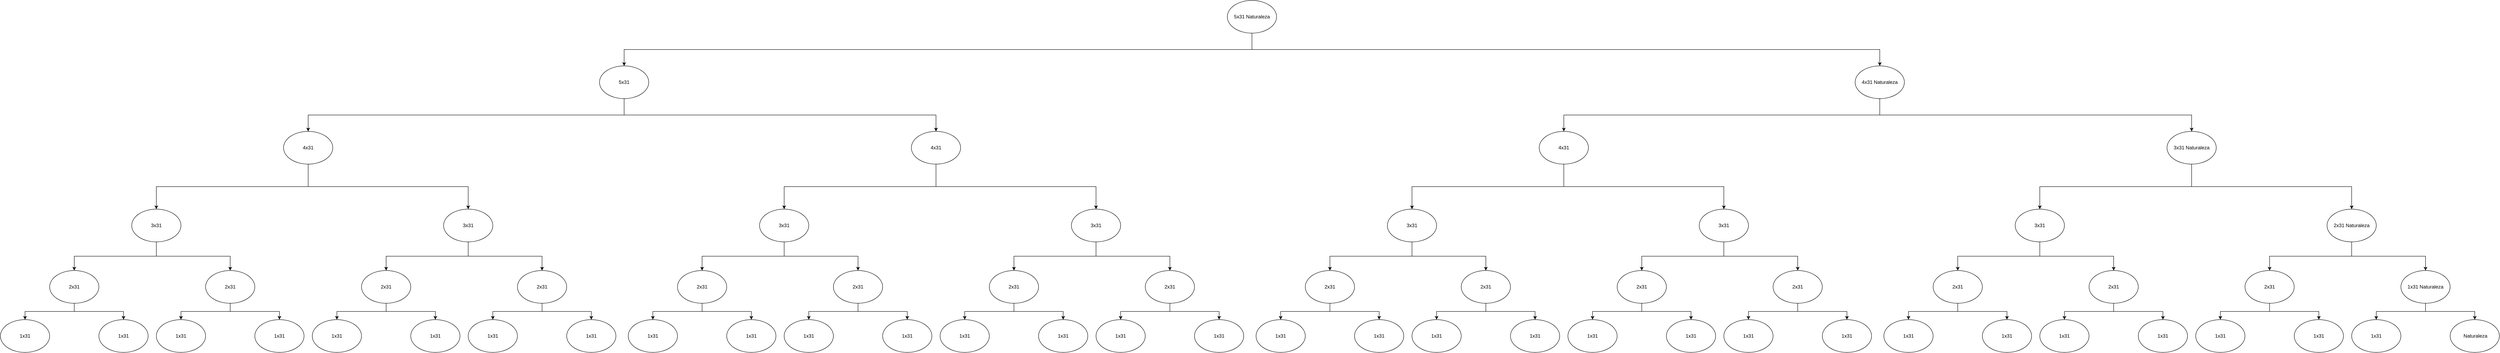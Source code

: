 <mxfile version="21.7.1" type="github">
  <diagram name="Página-1" id="qakzhz1Y-ICmJNEB4eZH">
    <mxGraphModel dx="3520" dy="2244" grid="1" gridSize="10" guides="1" tooltips="1" connect="1" arrows="1" fold="1" page="1" pageScale="1" pageWidth="827" pageHeight="1169" math="0" shadow="0">
      <root>
        <mxCell id="0" />
        <mxCell id="1" parent="0" />
        <mxCell id="S7Mpnng9iP3Us5usMk4h-7" style="edgeStyle=orthogonalEdgeStyle;rounded=0;orthogonalLoop=1;jettySize=auto;html=1;exitX=0.5;exitY=1;exitDx=0;exitDy=0;entryX=0.5;entryY=0;entryDx=0;entryDy=0;" edge="1" parent="1" source="S7Mpnng9iP3Us5usMk4h-1" target="S7Mpnng9iP3Us5usMk4h-2">
          <mxGeometry relative="1" as="geometry" />
        </mxCell>
        <mxCell id="S7Mpnng9iP3Us5usMk4h-8" style="edgeStyle=orthogonalEdgeStyle;rounded=0;orthogonalLoop=1;jettySize=auto;html=1;exitX=0.5;exitY=1;exitDx=0;exitDy=0;" edge="1" parent="1" source="S7Mpnng9iP3Us5usMk4h-1" target="S7Mpnng9iP3Us5usMk4h-3">
          <mxGeometry relative="1" as="geometry" />
        </mxCell>
        <mxCell id="S7Mpnng9iP3Us5usMk4h-1" value="2x31" style="ellipse;whiteSpace=wrap;html=1;" vertex="1" parent="1">
          <mxGeometry x="120" y="960" width="120" height="80" as="geometry" />
        </mxCell>
        <mxCell id="S7Mpnng9iP3Us5usMk4h-2" value="1x31" style="ellipse;whiteSpace=wrap;html=1;" vertex="1" parent="1">
          <mxGeometry y="1080" width="120" height="80" as="geometry" />
        </mxCell>
        <mxCell id="S7Mpnng9iP3Us5usMk4h-3" value="1x31" style="ellipse;whiteSpace=wrap;html=1;" vertex="1" parent="1">
          <mxGeometry x="240" y="1080" width="120" height="80" as="geometry" />
        </mxCell>
        <mxCell id="S7Mpnng9iP3Us5usMk4h-9" style="edgeStyle=orthogonalEdgeStyle;rounded=0;orthogonalLoop=1;jettySize=auto;html=1;exitX=0.5;exitY=1;exitDx=0;exitDy=0;entryX=0.5;entryY=0;entryDx=0;entryDy=0;" edge="1" parent="1" source="S7Mpnng9iP3Us5usMk4h-4" target="S7Mpnng9iP3Us5usMk4h-5">
          <mxGeometry relative="1" as="geometry" />
        </mxCell>
        <mxCell id="S7Mpnng9iP3Us5usMk4h-10" style="edgeStyle=orthogonalEdgeStyle;rounded=0;orthogonalLoop=1;jettySize=auto;html=1;exitX=0.5;exitY=1;exitDx=0;exitDy=0;" edge="1" parent="1" source="S7Mpnng9iP3Us5usMk4h-4" target="S7Mpnng9iP3Us5usMk4h-6">
          <mxGeometry relative="1" as="geometry" />
        </mxCell>
        <mxCell id="S7Mpnng9iP3Us5usMk4h-4" value="2x31" style="ellipse;whiteSpace=wrap;html=1;" vertex="1" parent="1">
          <mxGeometry x="500" y="960" width="120" height="80" as="geometry" />
        </mxCell>
        <mxCell id="S7Mpnng9iP3Us5usMk4h-5" value="1x31" style="ellipse;whiteSpace=wrap;html=1;" vertex="1" parent="1">
          <mxGeometry x="380" y="1080" width="120" height="80" as="geometry" />
        </mxCell>
        <mxCell id="S7Mpnng9iP3Us5usMk4h-6" value="1x31" style="ellipse;whiteSpace=wrap;html=1;" vertex="1" parent="1">
          <mxGeometry x="620" y="1080" width="120" height="80" as="geometry" />
        </mxCell>
        <mxCell id="S7Mpnng9iP3Us5usMk4h-14" style="edgeStyle=orthogonalEdgeStyle;rounded=0;orthogonalLoop=1;jettySize=auto;html=1;exitX=0.5;exitY=1;exitDx=0;exitDy=0;" edge="1" parent="1" source="S7Mpnng9iP3Us5usMk4h-13" target="S7Mpnng9iP3Us5usMk4h-4">
          <mxGeometry relative="1" as="geometry" />
        </mxCell>
        <mxCell id="S7Mpnng9iP3Us5usMk4h-15" style="edgeStyle=orthogonalEdgeStyle;rounded=0;orthogonalLoop=1;jettySize=auto;html=1;exitX=0.5;exitY=1;exitDx=0;exitDy=0;entryX=0.5;entryY=0;entryDx=0;entryDy=0;" edge="1" parent="1" source="S7Mpnng9iP3Us5usMk4h-13" target="S7Mpnng9iP3Us5usMk4h-1">
          <mxGeometry relative="1" as="geometry" />
        </mxCell>
        <mxCell id="S7Mpnng9iP3Us5usMk4h-13" value="3x31" style="ellipse;whiteSpace=wrap;html=1;" vertex="1" parent="1">
          <mxGeometry x="320" y="810" width="120" height="80" as="geometry" />
        </mxCell>
        <mxCell id="S7Mpnng9iP3Us5usMk4h-40" style="edgeStyle=orthogonalEdgeStyle;rounded=0;orthogonalLoop=1;jettySize=auto;html=1;exitX=0.5;exitY=1;exitDx=0;exitDy=0;entryX=0.5;entryY=0;entryDx=0;entryDy=0;" edge="1" parent="1" source="S7Mpnng9iP3Us5usMk4h-42" target="S7Mpnng9iP3Us5usMk4h-43">
          <mxGeometry relative="1" as="geometry" />
        </mxCell>
        <mxCell id="S7Mpnng9iP3Us5usMk4h-41" style="edgeStyle=orthogonalEdgeStyle;rounded=0;orthogonalLoop=1;jettySize=auto;html=1;exitX=0.5;exitY=1;exitDx=0;exitDy=0;" edge="1" parent="1" source="S7Mpnng9iP3Us5usMk4h-42" target="S7Mpnng9iP3Us5usMk4h-44">
          <mxGeometry relative="1" as="geometry" />
        </mxCell>
        <mxCell id="S7Mpnng9iP3Us5usMk4h-42" value="2x31" style="ellipse;whiteSpace=wrap;html=1;" vertex="1" parent="1">
          <mxGeometry x="880" y="960" width="120" height="80" as="geometry" />
        </mxCell>
        <mxCell id="S7Mpnng9iP3Us5usMk4h-43" value="1x31" style="ellipse;whiteSpace=wrap;html=1;" vertex="1" parent="1">
          <mxGeometry x="760" y="1080" width="120" height="80" as="geometry" />
        </mxCell>
        <mxCell id="S7Mpnng9iP3Us5usMk4h-44" value="1x31" style="ellipse;whiteSpace=wrap;html=1;" vertex="1" parent="1">
          <mxGeometry x="1000" y="1080" width="120" height="80" as="geometry" />
        </mxCell>
        <mxCell id="S7Mpnng9iP3Us5usMk4h-45" style="edgeStyle=orthogonalEdgeStyle;rounded=0;orthogonalLoop=1;jettySize=auto;html=1;exitX=0.5;exitY=1;exitDx=0;exitDy=0;entryX=0.5;entryY=0;entryDx=0;entryDy=0;" edge="1" parent="1" source="S7Mpnng9iP3Us5usMk4h-47" target="S7Mpnng9iP3Us5usMk4h-48">
          <mxGeometry relative="1" as="geometry" />
        </mxCell>
        <mxCell id="S7Mpnng9iP3Us5usMk4h-46" style="edgeStyle=orthogonalEdgeStyle;rounded=0;orthogonalLoop=1;jettySize=auto;html=1;exitX=0.5;exitY=1;exitDx=0;exitDy=0;" edge="1" parent="1" source="S7Mpnng9iP3Us5usMk4h-47" target="S7Mpnng9iP3Us5usMk4h-49">
          <mxGeometry relative="1" as="geometry" />
        </mxCell>
        <mxCell id="S7Mpnng9iP3Us5usMk4h-47" value="2x31" style="ellipse;whiteSpace=wrap;html=1;" vertex="1" parent="1">
          <mxGeometry x="1260" y="960" width="120" height="80" as="geometry" />
        </mxCell>
        <mxCell id="S7Mpnng9iP3Us5usMk4h-48" value="1x31" style="ellipse;whiteSpace=wrap;html=1;" vertex="1" parent="1">
          <mxGeometry x="1140" y="1080" width="120" height="80" as="geometry" />
        </mxCell>
        <mxCell id="S7Mpnng9iP3Us5usMk4h-49" value="1x31" style="ellipse;whiteSpace=wrap;html=1;" vertex="1" parent="1">
          <mxGeometry x="1380" y="1080" width="120" height="80" as="geometry" />
        </mxCell>
        <mxCell id="S7Mpnng9iP3Us5usMk4h-50" style="edgeStyle=orthogonalEdgeStyle;rounded=0;orthogonalLoop=1;jettySize=auto;html=1;exitX=0.5;exitY=1;exitDx=0;exitDy=0;" edge="1" parent="1" source="S7Mpnng9iP3Us5usMk4h-52" target="S7Mpnng9iP3Us5usMk4h-47">
          <mxGeometry relative="1" as="geometry" />
        </mxCell>
        <mxCell id="S7Mpnng9iP3Us5usMk4h-51" style="edgeStyle=orthogonalEdgeStyle;rounded=0;orthogonalLoop=1;jettySize=auto;html=1;exitX=0.5;exitY=1;exitDx=0;exitDy=0;entryX=0.5;entryY=0;entryDx=0;entryDy=0;" edge="1" parent="1" source="S7Mpnng9iP3Us5usMk4h-52" target="S7Mpnng9iP3Us5usMk4h-42">
          <mxGeometry relative="1" as="geometry" />
        </mxCell>
        <mxCell id="S7Mpnng9iP3Us5usMk4h-52" value="3x31" style="ellipse;whiteSpace=wrap;html=1;" vertex="1" parent="1">
          <mxGeometry x="1080" y="810" width="120" height="80" as="geometry" />
        </mxCell>
        <mxCell id="S7Mpnng9iP3Us5usMk4h-54" style="edgeStyle=orthogonalEdgeStyle;rounded=0;orthogonalLoop=1;jettySize=auto;html=1;exitX=0.5;exitY=1;exitDx=0;exitDy=0;" edge="1" parent="1" source="S7Mpnng9iP3Us5usMk4h-53" target="S7Mpnng9iP3Us5usMk4h-52">
          <mxGeometry relative="1" as="geometry" />
        </mxCell>
        <mxCell id="S7Mpnng9iP3Us5usMk4h-55" style="edgeStyle=orthogonalEdgeStyle;rounded=0;orthogonalLoop=1;jettySize=auto;html=1;exitX=0.5;exitY=1;exitDx=0;exitDy=0;" edge="1" parent="1" source="S7Mpnng9iP3Us5usMk4h-53" target="S7Mpnng9iP3Us5usMk4h-13">
          <mxGeometry relative="1" as="geometry" />
        </mxCell>
        <mxCell id="S7Mpnng9iP3Us5usMk4h-53" value="4x31" style="ellipse;whiteSpace=wrap;html=1;" vertex="1" parent="1">
          <mxGeometry x="690" y="620" width="120" height="80" as="geometry" />
        </mxCell>
        <mxCell id="S7Mpnng9iP3Us5usMk4h-56" style="edgeStyle=orthogonalEdgeStyle;rounded=0;orthogonalLoop=1;jettySize=auto;html=1;exitX=0.5;exitY=1;exitDx=0;exitDy=0;entryX=0.5;entryY=0;entryDx=0;entryDy=0;" edge="1" parent="1" source="S7Mpnng9iP3Us5usMk4h-58" target="S7Mpnng9iP3Us5usMk4h-59">
          <mxGeometry relative="1" as="geometry" />
        </mxCell>
        <mxCell id="S7Mpnng9iP3Us5usMk4h-57" style="edgeStyle=orthogonalEdgeStyle;rounded=0;orthogonalLoop=1;jettySize=auto;html=1;exitX=0.5;exitY=1;exitDx=0;exitDy=0;" edge="1" parent="1" source="S7Mpnng9iP3Us5usMk4h-58" target="S7Mpnng9iP3Us5usMk4h-60">
          <mxGeometry relative="1" as="geometry" />
        </mxCell>
        <mxCell id="S7Mpnng9iP3Us5usMk4h-58" value="2x31" style="ellipse;whiteSpace=wrap;html=1;" vertex="1" parent="1">
          <mxGeometry x="1650" y="960" width="120" height="80" as="geometry" />
        </mxCell>
        <mxCell id="S7Mpnng9iP3Us5usMk4h-59" value="1x31" style="ellipse;whiteSpace=wrap;html=1;" vertex="1" parent="1">
          <mxGeometry x="1530" y="1080" width="120" height="80" as="geometry" />
        </mxCell>
        <mxCell id="S7Mpnng9iP3Us5usMk4h-60" value="1x31" style="ellipse;whiteSpace=wrap;html=1;" vertex="1" parent="1">
          <mxGeometry x="1770" y="1080" width="120" height="80" as="geometry" />
        </mxCell>
        <mxCell id="S7Mpnng9iP3Us5usMk4h-61" style="edgeStyle=orthogonalEdgeStyle;rounded=0;orthogonalLoop=1;jettySize=auto;html=1;exitX=0.5;exitY=1;exitDx=0;exitDy=0;entryX=0.5;entryY=0;entryDx=0;entryDy=0;" edge="1" parent="1" source="S7Mpnng9iP3Us5usMk4h-63" target="S7Mpnng9iP3Us5usMk4h-64">
          <mxGeometry relative="1" as="geometry" />
        </mxCell>
        <mxCell id="S7Mpnng9iP3Us5usMk4h-62" style="edgeStyle=orthogonalEdgeStyle;rounded=0;orthogonalLoop=1;jettySize=auto;html=1;exitX=0.5;exitY=1;exitDx=0;exitDy=0;" edge="1" parent="1" source="S7Mpnng9iP3Us5usMk4h-63" target="S7Mpnng9iP3Us5usMk4h-65">
          <mxGeometry relative="1" as="geometry" />
        </mxCell>
        <mxCell id="S7Mpnng9iP3Us5usMk4h-63" value="2x31" style="ellipse;whiteSpace=wrap;html=1;" vertex="1" parent="1">
          <mxGeometry x="2030" y="960" width="120" height="80" as="geometry" />
        </mxCell>
        <mxCell id="S7Mpnng9iP3Us5usMk4h-64" value="1x31" style="ellipse;whiteSpace=wrap;html=1;" vertex="1" parent="1">
          <mxGeometry x="1910" y="1080" width="120" height="80" as="geometry" />
        </mxCell>
        <mxCell id="S7Mpnng9iP3Us5usMk4h-65" value="1x31" style="ellipse;whiteSpace=wrap;html=1;" vertex="1" parent="1">
          <mxGeometry x="2150" y="1080" width="120" height="80" as="geometry" />
        </mxCell>
        <mxCell id="S7Mpnng9iP3Us5usMk4h-66" style="edgeStyle=orthogonalEdgeStyle;rounded=0;orthogonalLoop=1;jettySize=auto;html=1;exitX=0.5;exitY=1;exitDx=0;exitDy=0;" edge="1" parent="1" source="S7Mpnng9iP3Us5usMk4h-68" target="S7Mpnng9iP3Us5usMk4h-63">
          <mxGeometry relative="1" as="geometry" />
        </mxCell>
        <mxCell id="S7Mpnng9iP3Us5usMk4h-67" style="edgeStyle=orthogonalEdgeStyle;rounded=0;orthogonalLoop=1;jettySize=auto;html=1;exitX=0.5;exitY=1;exitDx=0;exitDy=0;entryX=0.5;entryY=0;entryDx=0;entryDy=0;" edge="1" parent="1" source="S7Mpnng9iP3Us5usMk4h-68" target="S7Mpnng9iP3Us5usMk4h-58">
          <mxGeometry relative="1" as="geometry" />
        </mxCell>
        <mxCell id="S7Mpnng9iP3Us5usMk4h-68" value="3x31" style="ellipse;whiteSpace=wrap;html=1;" vertex="1" parent="1">
          <mxGeometry x="1850" y="810" width="120" height="80" as="geometry" />
        </mxCell>
        <mxCell id="S7Mpnng9iP3Us5usMk4h-69" style="edgeStyle=orthogonalEdgeStyle;rounded=0;orthogonalLoop=1;jettySize=auto;html=1;exitX=0.5;exitY=1;exitDx=0;exitDy=0;entryX=0.5;entryY=0;entryDx=0;entryDy=0;" edge="1" parent="1" source="S7Mpnng9iP3Us5usMk4h-71" target="S7Mpnng9iP3Us5usMk4h-72">
          <mxGeometry relative="1" as="geometry" />
        </mxCell>
        <mxCell id="S7Mpnng9iP3Us5usMk4h-70" style="edgeStyle=orthogonalEdgeStyle;rounded=0;orthogonalLoop=1;jettySize=auto;html=1;exitX=0.5;exitY=1;exitDx=0;exitDy=0;" edge="1" parent="1" source="S7Mpnng9iP3Us5usMk4h-71" target="S7Mpnng9iP3Us5usMk4h-73">
          <mxGeometry relative="1" as="geometry" />
        </mxCell>
        <mxCell id="S7Mpnng9iP3Us5usMk4h-71" value="2x31" style="ellipse;whiteSpace=wrap;html=1;" vertex="1" parent="1">
          <mxGeometry x="2410" y="960" width="120" height="80" as="geometry" />
        </mxCell>
        <mxCell id="S7Mpnng9iP3Us5usMk4h-72" value="1x31" style="ellipse;whiteSpace=wrap;html=1;" vertex="1" parent="1">
          <mxGeometry x="2290" y="1080" width="120" height="80" as="geometry" />
        </mxCell>
        <mxCell id="S7Mpnng9iP3Us5usMk4h-73" value="1x31" style="ellipse;whiteSpace=wrap;html=1;" vertex="1" parent="1">
          <mxGeometry x="2530" y="1080" width="120" height="80" as="geometry" />
        </mxCell>
        <mxCell id="S7Mpnng9iP3Us5usMk4h-74" style="edgeStyle=orthogonalEdgeStyle;rounded=0;orthogonalLoop=1;jettySize=auto;html=1;exitX=0.5;exitY=1;exitDx=0;exitDy=0;entryX=0.5;entryY=0;entryDx=0;entryDy=0;" edge="1" parent="1" source="S7Mpnng9iP3Us5usMk4h-76" target="S7Mpnng9iP3Us5usMk4h-77">
          <mxGeometry relative="1" as="geometry" />
        </mxCell>
        <mxCell id="S7Mpnng9iP3Us5usMk4h-75" style="edgeStyle=orthogonalEdgeStyle;rounded=0;orthogonalLoop=1;jettySize=auto;html=1;exitX=0.5;exitY=1;exitDx=0;exitDy=0;" edge="1" parent="1" source="S7Mpnng9iP3Us5usMk4h-76" target="S7Mpnng9iP3Us5usMk4h-78">
          <mxGeometry relative="1" as="geometry" />
        </mxCell>
        <mxCell id="S7Mpnng9iP3Us5usMk4h-76" value="2x31" style="ellipse;whiteSpace=wrap;html=1;" vertex="1" parent="1">
          <mxGeometry x="2790" y="960" width="120" height="80" as="geometry" />
        </mxCell>
        <mxCell id="S7Mpnng9iP3Us5usMk4h-77" value="1x31" style="ellipse;whiteSpace=wrap;html=1;" vertex="1" parent="1">
          <mxGeometry x="2670" y="1080" width="120" height="80" as="geometry" />
        </mxCell>
        <mxCell id="S7Mpnng9iP3Us5usMk4h-78" value="1x31" style="ellipse;whiteSpace=wrap;html=1;" vertex="1" parent="1">
          <mxGeometry x="2910" y="1080" width="120" height="80" as="geometry" />
        </mxCell>
        <mxCell id="S7Mpnng9iP3Us5usMk4h-79" style="edgeStyle=orthogonalEdgeStyle;rounded=0;orthogonalLoop=1;jettySize=auto;html=1;exitX=0.5;exitY=1;exitDx=0;exitDy=0;" edge="1" parent="1" source="S7Mpnng9iP3Us5usMk4h-81" target="S7Mpnng9iP3Us5usMk4h-76">
          <mxGeometry relative="1" as="geometry" />
        </mxCell>
        <mxCell id="S7Mpnng9iP3Us5usMk4h-80" style="edgeStyle=orthogonalEdgeStyle;rounded=0;orthogonalLoop=1;jettySize=auto;html=1;exitX=0.5;exitY=1;exitDx=0;exitDy=0;entryX=0.5;entryY=0;entryDx=0;entryDy=0;" edge="1" parent="1" source="S7Mpnng9iP3Us5usMk4h-81" target="S7Mpnng9iP3Us5usMk4h-71">
          <mxGeometry relative="1" as="geometry" />
        </mxCell>
        <mxCell id="S7Mpnng9iP3Us5usMk4h-81" value="3x31" style="ellipse;whiteSpace=wrap;html=1;" vertex="1" parent="1">
          <mxGeometry x="2610" y="810" width="120" height="80" as="geometry" />
        </mxCell>
        <mxCell id="S7Mpnng9iP3Us5usMk4h-82" style="edgeStyle=orthogonalEdgeStyle;rounded=0;orthogonalLoop=1;jettySize=auto;html=1;exitX=0.5;exitY=1;exitDx=0;exitDy=0;" edge="1" parent="1" source="S7Mpnng9iP3Us5usMk4h-84" target="S7Mpnng9iP3Us5usMk4h-81">
          <mxGeometry relative="1" as="geometry" />
        </mxCell>
        <mxCell id="S7Mpnng9iP3Us5usMk4h-83" style="edgeStyle=orthogonalEdgeStyle;rounded=0;orthogonalLoop=1;jettySize=auto;html=1;exitX=0.5;exitY=1;exitDx=0;exitDy=0;" edge="1" parent="1" source="S7Mpnng9iP3Us5usMk4h-84" target="S7Mpnng9iP3Us5usMk4h-68">
          <mxGeometry relative="1" as="geometry" />
        </mxCell>
        <mxCell id="S7Mpnng9iP3Us5usMk4h-84" value="4x31" style="ellipse;whiteSpace=wrap;html=1;" vertex="1" parent="1">
          <mxGeometry x="2220" y="620" width="120" height="80" as="geometry" />
        </mxCell>
        <mxCell id="S7Mpnng9iP3Us5usMk4h-86" style="edgeStyle=orthogonalEdgeStyle;rounded=0;orthogonalLoop=1;jettySize=auto;html=1;exitX=0.5;exitY=1;exitDx=0;exitDy=0;" edge="1" parent="1" source="S7Mpnng9iP3Us5usMk4h-85" target="S7Mpnng9iP3Us5usMk4h-84">
          <mxGeometry relative="1" as="geometry" />
        </mxCell>
        <mxCell id="S7Mpnng9iP3Us5usMk4h-87" style="edgeStyle=orthogonalEdgeStyle;rounded=0;orthogonalLoop=1;jettySize=auto;html=1;exitX=0.5;exitY=1;exitDx=0;exitDy=0;" edge="1" parent="1" source="S7Mpnng9iP3Us5usMk4h-85" target="S7Mpnng9iP3Us5usMk4h-53">
          <mxGeometry relative="1" as="geometry" />
        </mxCell>
        <mxCell id="S7Mpnng9iP3Us5usMk4h-85" value="5x31" style="ellipse;whiteSpace=wrap;html=1;" vertex="1" parent="1">
          <mxGeometry x="1460" y="460" width="120" height="80" as="geometry" />
        </mxCell>
        <mxCell id="S7Mpnng9iP3Us5usMk4h-88" style="edgeStyle=orthogonalEdgeStyle;rounded=0;orthogonalLoop=1;jettySize=auto;html=1;exitX=0.5;exitY=1;exitDx=0;exitDy=0;entryX=0.5;entryY=0;entryDx=0;entryDy=0;" edge="1" parent="1" source="S7Mpnng9iP3Us5usMk4h-90" target="S7Mpnng9iP3Us5usMk4h-91">
          <mxGeometry relative="1" as="geometry" />
        </mxCell>
        <mxCell id="S7Mpnng9iP3Us5usMk4h-89" style="edgeStyle=orthogonalEdgeStyle;rounded=0;orthogonalLoop=1;jettySize=auto;html=1;exitX=0.5;exitY=1;exitDx=0;exitDy=0;" edge="1" parent="1" source="S7Mpnng9iP3Us5usMk4h-90" target="S7Mpnng9iP3Us5usMk4h-92">
          <mxGeometry relative="1" as="geometry" />
        </mxCell>
        <mxCell id="S7Mpnng9iP3Us5usMk4h-90" value="2x31" style="ellipse;whiteSpace=wrap;html=1;" vertex="1" parent="1">
          <mxGeometry x="3180" y="960" width="120" height="80" as="geometry" />
        </mxCell>
        <mxCell id="S7Mpnng9iP3Us5usMk4h-91" value="1x31" style="ellipse;whiteSpace=wrap;html=1;" vertex="1" parent="1">
          <mxGeometry x="3060" y="1080" width="120" height="80" as="geometry" />
        </mxCell>
        <mxCell id="S7Mpnng9iP3Us5usMk4h-92" value="1x31" style="ellipse;whiteSpace=wrap;html=1;" vertex="1" parent="1">
          <mxGeometry x="3300" y="1080" width="120" height="80" as="geometry" />
        </mxCell>
        <mxCell id="S7Mpnng9iP3Us5usMk4h-93" style="edgeStyle=orthogonalEdgeStyle;rounded=0;orthogonalLoop=1;jettySize=auto;html=1;exitX=0.5;exitY=1;exitDx=0;exitDy=0;entryX=0.5;entryY=0;entryDx=0;entryDy=0;" edge="1" parent="1" source="S7Mpnng9iP3Us5usMk4h-95" target="S7Mpnng9iP3Us5usMk4h-96">
          <mxGeometry relative="1" as="geometry" />
        </mxCell>
        <mxCell id="S7Mpnng9iP3Us5usMk4h-94" style="edgeStyle=orthogonalEdgeStyle;rounded=0;orthogonalLoop=1;jettySize=auto;html=1;exitX=0.5;exitY=1;exitDx=0;exitDy=0;" edge="1" parent="1" source="S7Mpnng9iP3Us5usMk4h-95" target="S7Mpnng9iP3Us5usMk4h-97">
          <mxGeometry relative="1" as="geometry" />
        </mxCell>
        <mxCell id="S7Mpnng9iP3Us5usMk4h-95" value="2x31" style="ellipse;whiteSpace=wrap;html=1;" vertex="1" parent="1">
          <mxGeometry x="3560" y="960" width="120" height="80" as="geometry" />
        </mxCell>
        <mxCell id="S7Mpnng9iP3Us5usMk4h-96" value="1x31" style="ellipse;whiteSpace=wrap;html=1;" vertex="1" parent="1">
          <mxGeometry x="3440" y="1080" width="120" height="80" as="geometry" />
        </mxCell>
        <mxCell id="S7Mpnng9iP3Us5usMk4h-97" value="1x31" style="ellipse;whiteSpace=wrap;html=1;" vertex="1" parent="1">
          <mxGeometry x="3680" y="1080" width="120" height="80" as="geometry" />
        </mxCell>
        <mxCell id="S7Mpnng9iP3Us5usMk4h-98" style="edgeStyle=orthogonalEdgeStyle;rounded=0;orthogonalLoop=1;jettySize=auto;html=1;exitX=0.5;exitY=1;exitDx=0;exitDy=0;" edge="1" parent="1" source="S7Mpnng9iP3Us5usMk4h-100" target="S7Mpnng9iP3Us5usMk4h-95">
          <mxGeometry relative="1" as="geometry" />
        </mxCell>
        <mxCell id="S7Mpnng9iP3Us5usMk4h-99" style="edgeStyle=orthogonalEdgeStyle;rounded=0;orthogonalLoop=1;jettySize=auto;html=1;exitX=0.5;exitY=1;exitDx=0;exitDy=0;entryX=0.5;entryY=0;entryDx=0;entryDy=0;" edge="1" parent="1" source="S7Mpnng9iP3Us5usMk4h-100" target="S7Mpnng9iP3Us5usMk4h-90">
          <mxGeometry relative="1" as="geometry" />
        </mxCell>
        <mxCell id="S7Mpnng9iP3Us5usMk4h-100" value="3x31" style="ellipse;whiteSpace=wrap;html=1;" vertex="1" parent="1">
          <mxGeometry x="3380" y="810" width="120" height="80" as="geometry" />
        </mxCell>
        <mxCell id="S7Mpnng9iP3Us5usMk4h-101" style="edgeStyle=orthogonalEdgeStyle;rounded=0;orthogonalLoop=1;jettySize=auto;html=1;exitX=0.5;exitY=1;exitDx=0;exitDy=0;entryX=0.5;entryY=0;entryDx=0;entryDy=0;" edge="1" parent="1" source="S7Mpnng9iP3Us5usMk4h-103" target="S7Mpnng9iP3Us5usMk4h-104">
          <mxGeometry relative="1" as="geometry" />
        </mxCell>
        <mxCell id="S7Mpnng9iP3Us5usMk4h-102" style="edgeStyle=orthogonalEdgeStyle;rounded=0;orthogonalLoop=1;jettySize=auto;html=1;exitX=0.5;exitY=1;exitDx=0;exitDy=0;" edge="1" parent="1" source="S7Mpnng9iP3Us5usMk4h-103" target="S7Mpnng9iP3Us5usMk4h-105">
          <mxGeometry relative="1" as="geometry" />
        </mxCell>
        <mxCell id="S7Mpnng9iP3Us5usMk4h-103" value="2x31" style="ellipse;whiteSpace=wrap;html=1;" vertex="1" parent="1">
          <mxGeometry x="3940" y="960" width="120" height="80" as="geometry" />
        </mxCell>
        <mxCell id="S7Mpnng9iP3Us5usMk4h-104" value="1x31" style="ellipse;whiteSpace=wrap;html=1;" vertex="1" parent="1">
          <mxGeometry x="3820" y="1080" width="120" height="80" as="geometry" />
        </mxCell>
        <mxCell id="S7Mpnng9iP3Us5usMk4h-105" value="1x31" style="ellipse;whiteSpace=wrap;html=1;" vertex="1" parent="1">
          <mxGeometry x="4060" y="1080" width="120" height="80" as="geometry" />
        </mxCell>
        <mxCell id="S7Mpnng9iP3Us5usMk4h-106" style="edgeStyle=orthogonalEdgeStyle;rounded=0;orthogonalLoop=1;jettySize=auto;html=1;exitX=0.5;exitY=1;exitDx=0;exitDy=0;entryX=0.5;entryY=0;entryDx=0;entryDy=0;" edge="1" parent="1" source="S7Mpnng9iP3Us5usMk4h-108" target="S7Mpnng9iP3Us5usMk4h-109">
          <mxGeometry relative="1" as="geometry" />
        </mxCell>
        <mxCell id="S7Mpnng9iP3Us5usMk4h-107" style="edgeStyle=orthogonalEdgeStyle;rounded=0;orthogonalLoop=1;jettySize=auto;html=1;exitX=0.5;exitY=1;exitDx=0;exitDy=0;" edge="1" parent="1" source="S7Mpnng9iP3Us5usMk4h-108" target="S7Mpnng9iP3Us5usMk4h-110">
          <mxGeometry relative="1" as="geometry" />
        </mxCell>
        <mxCell id="S7Mpnng9iP3Us5usMk4h-108" value="2x31" style="ellipse;whiteSpace=wrap;html=1;" vertex="1" parent="1">
          <mxGeometry x="4320" y="960" width="120" height="80" as="geometry" />
        </mxCell>
        <mxCell id="S7Mpnng9iP3Us5usMk4h-109" value="1x31" style="ellipse;whiteSpace=wrap;html=1;" vertex="1" parent="1">
          <mxGeometry x="4200" y="1080" width="120" height="80" as="geometry" />
        </mxCell>
        <mxCell id="S7Mpnng9iP3Us5usMk4h-110" value="1x31" style="ellipse;whiteSpace=wrap;html=1;" vertex="1" parent="1">
          <mxGeometry x="4440" y="1080" width="120" height="80" as="geometry" />
        </mxCell>
        <mxCell id="S7Mpnng9iP3Us5usMk4h-111" style="edgeStyle=orthogonalEdgeStyle;rounded=0;orthogonalLoop=1;jettySize=auto;html=1;exitX=0.5;exitY=1;exitDx=0;exitDy=0;" edge="1" parent="1" source="S7Mpnng9iP3Us5usMk4h-113" target="S7Mpnng9iP3Us5usMk4h-108">
          <mxGeometry relative="1" as="geometry" />
        </mxCell>
        <mxCell id="S7Mpnng9iP3Us5usMk4h-112" style="edgeStyle=orthogonalEdgeStyle;rounded=0;orthogonalLoop=1;jettySize=auto;html=1;exitX=0.5;exitY=1;exitDx=0;exitDy=0;entryX=0.5;entryY=0;entryDx=0;entryDy=0;" edge="1" parent="1" source="S7Mpnng9iP3Us5usMk4h-113" target="S7Mpnng9iP3Us5usMk4h-103">
          <mxGeometry relative="1" as="geometry" />
        </mxCell>
        <mxCell id="S7Mpnng9iP3Us5usMk4h-113" value="3x31" style="ellipse;whiteSpace=wrap;html=1;" vertex="1" parent="1">
          <mxGeometry x="4140" y="810" width="120" height="80" as="geometry" />
        </mxCell>
        <mxCell id="S7Mpnng9iP3Us5usMk4h-114" style="edgeStyle=orthogonalEdgeStyle;rounded=0;orthogonalLoop=1;jettySize=auto;html=1;exitX=0.5;exitY=1;exitDx=0;exitDy=0;" edge="1" parent="1" source="S7Mpnng9iP3Us5usMk4h-116" target="S7Mpnng9iP3Us5usMk4h-113">
          <mxGeometry relative="1" as="geometry" />
        </mxCell>
        <mxCell id="S7Mpnng9iP3Us5usMk4h-115" style="edgeStyle=orthogonalEdgeStyle;rounded=0;orthogonalLoop=1;jettySize=auto;html=1;exitX=0.5;exitY=1;exitDx=0;exitDy=0;" edge="1" parent="1" source="S7Mpnng9iP3Us5usMk4h-116" target="S7Mpnng9iP3Us5usMk4h-100">
          <mxGeometry relative="1" as="geometry" />
        </mxCell>
        <mxCell id="S7Mpnng9iP3Us5usMk4h-116" value="4x31" style="ellipse;whiteSpace=wrap;html=1;" vertex="1" parent="1">
          <mxGeometry x="3750" y="620" width="120" height="80" as="geometry" />
        </mxCell>
        <mxCell id="S7Mpnng9iP3Us5usMk4h-117" style="edgeStyle=orthogonalEdgeStyle;rounded=0;orthogonalLoop=1;jettySize=auto;html=1;exitX=0.5;exitY=1;exitDx=0;exitDy=0;entryX=0.5;entryY=0;entryDx=0;entryDy=0;" edge="1" parent="1" source="S7Mpnng9iP3Us5usMk4h-119" target="S7Mpnng9iP3Us5usMk4h-120">
          <mxGeometry relative="1" as="geometry" />
        </mxCell>
        <mxCell id="S7Mpnng9iP3Us5usMk4h-118" style="edgeStyle=orthogonalEdgeStyle;rounded=0;orthogonalLoop=1;jettySize=auto;html=1;exitX=0.5;exitY=1;exitDx=0;exitDy=0;" edge="1" parent="1" source="S7Mpnng9iP3Us5usMk4h-119" target="S7Mpnng9iP3Us5usMk4h-121">
          <mxGeometry relative="1" as="geometry" />
        </mxCell>
        <mxCell id="S7Mpnng9iP3Us5usMk4h-119" value="2x31" style="ellipse;whiteSpace=wrap;html=1;" vertex="1" parent="1">
          <mxGeometry x="4710" y="960" width="120" height="80" as="geometry" />
        </mxCell>
        <mxCell id="S7Mpnng9iP3Us5usMk4h-120" value="1x31" style="ellipse;whiteSpace=wrap;html=1;" vertex="1" parent="1">
          <mxGeometry x="4590" y="1080" width="120" height="80" as="geometry" />
        </mxCell>
        <mxCell id="S7Mpnng9iP3Us5usMk4h-121" value="1x31" style="ellipse;whiteSpace=wrap;html=1;" vertex="1" parent="1">
          <mxGeometry x="4830" y="1080" width="120" height="80" as="geometry" />
        </mxCell>
        <mxCell id="S7Mpnng9iP3Us5usMk4h-122" style="edgeStyle=orthogonalEdgeStyle;rounded=0;orthogonalLoop=1;jettySize=auto;html=1;exitX=0.5;exitY=1;exitDx=0;exitDy=0;entryX=0.5;entryY=0;entryDx=0;entryDy=0;" edge="1" parent="1" source="S7Mpnng9iP3Us5usMk4h-124" target="S7Mpnng9iP3Us5usMk4h-125">
          <mxGeometry relative="1" as="geometry" />
        </mxCell>
        <mxCell id="S7Mpnng9iP3Us5usMk4h-123" style="edgeStyle=orthogonalEdgeStyle;rounded=0;orthogonalLoop=1;jettySize=auto;html=1;exitX=0.5;exitY=1;exitDx=0;exitDy=0;" edge="1" parent="1" source="S7Mpnng9iP3Us5usMk4h-124" target="S7Mpnng9iP3Us5usMk4h-126">
          <mxGeometry relative="1" as="geometry" />
        </mxCell>
        <mxCell id="S7Mpnng9iP3Us5usMk4h-124" value="2x31" style="ellipse;whiteSpace=wrap;html=1;" vertex="1" parent="1">
          <mxGeometry x="5090" y="960" width="120" height="80" as="geometry" />
        </mxCell>
        <mxCell id="S7Mpnng9iP3Us5usMk4h-125" value="1x31" style="ellipse;whiteSpace=wrap;html=1;" vertex="1" parent="1">
          <mxGeometry x="4970" y="1080" width="120" height="80" as="geometry" />
        </mxCell>
        <mxCell id="S7Mpnng9iP3Us5usMk4h-126" value="1x31" style="ellipse;whiteSpace=wrap;html=1;" vertex="1" parent="1">
          <mxGeometry x="5210" y="1080" width="120" height="80" as="geometry" />
        </mxCell>
        <mxCell id="S7Mpnng9iP3Us5usMk4h-127" style="edgeStyle=orthogonalEdgeStyle;rounded=0;orthogonalLoop=1;jettySize=auto;html=1;exitX=0.5;exitY=1;exitDx=0;exitDy=0;" edge="1" parent="1" source="S7Mpnng9iP3Us5usMk4h-129" target="S7Mpnng9iP3Us5usMk4h-124">
          <mxGeometry relative="1" as="geometry" />
        </mxCell>
        <mxCell id="S7Mpnng9iP3Us5usMk4h-128" style="edgeStyle=orthogonalEdgeStyle;rounded=0;orthogonalLoop=1;jettySize=auto;html=1;exitX=0.5;exitY=1;exitDx=0;exitDy=0;entryX=0.5;entryY=0;entryDx=0;entryDy=0;" edge="1" parent="1" source="S7Mpnng9iP3Us5usMk4h-129" target="S7Mpnng9iP3Us5usMk4h-119">
          <mxGeometry relative="1" as="geometry" />
        </mxCell>
        <mxCell id="S7Mpnng9iP3Us5usMk4h-129" value="3x31" style="ellipse;whiteSpace=wrap;html=1;" vertex="1" parent="1">
          <mxGeometry x="4910" y="810" width="120" height="80" as="geometry" />
        </mxCell>
        <mxCell id="S7Mpnng9iP3Us5usMk4h-130" style="edgeStyle=orthogonalEdgeStyle;rounded=0;orthogonalLoop=1;jettySize=auto;html=1;exitX=0.5;exitY=1;exitDx=0;exitDy=0;entryX=0.5;entryY=0;entryDx=0;entryDy=0;" edge="1" parent="1" source="S7Mpnng9iP3Us5usMk4h-132" target="S7Mpnng9iP3Us5usMk4h-133">
          <mxGeometry relative="1" as="geometry" />
        </mxCell>
        <mxCell id="S7Mpnng9iP3Us5usMk4h-131" style="edgeStyle=orthogonalEdgeStyle;rounded=0;orthogonalLoop=1;jettySize=auto;html=1;exitX=0.5;exitY=1;exitDx=0;exitDy=0;" edge="1" parent="1" source="S7Mpnng9iP3Us5usMk4h-132" target="S7Mpnng9iP3Us5usMk4h-134">
          <mxGeometry relative="1" as="geometry" />
        </mxCell>
        <mxCell id="S7Mpnng9iP3Us5usMk4h-132" value="2x31" style="ellipse;whiteSpace=wrap;html=1;" vertex="1" parent="1">
          <mxGeometry x="5470" y="960" width="120" height="80" as="geometry" />
        </mxCell>
        <mxCell id="S7Mpnng9iP3Us5usMk4h-133" value="1x31" style="ellipse;whiteSpace=wrap;html=1;" vertex="1" parent="1">
          <mxGeometry x="5350" y="1080" width="120" height="80" as="geometry" />
        </mxCell>
        <mxCell id="S7Mpnng9iP3Us5usMk4h-134" value="1x31" style="ellipse;whiteSpace=wrap;html=1;" vertex="1" parent="1">
          <mxGeometry x="5590" y="1080" width="120" height="80" as="geometry" />
        </mxCell>
        <mxCell id="S7Mpnng9iP3Us5usMk4h-135" style="edgeStyle=orthogonalEdgeStyle;rounded=0;orthogonalLoop=1;jettySize=auto;html=1;exitX=0.5;exitY=1;exitDx=0;exitDy=0;entryX=0.5;entryY=0;entryDx=0;entryDy=0;" edge="1" parent="1" source="S7Mpnng9iP3Us5usMk4h-137" target="S7Mpnng9iP3Us5usMk4h-138">
          <mxGeometry relative="1" as="geometry" />
        </mxCell>
        <mxCell id="S7Mpnng9iP3Us5usMk4h-136" style="edgeStyle=orthogonalEdgeStyle;rounded=0;orthogonalLoop=1;jettySize=auto;html=1;exitX=0.5;exitY=1;exitDx=0;exitDy=0;" edge="1" parent="1" source="S7Mpnng9iP3Us5usMk4h-137" target="S7Mpnng9iP3Us5usMk4h-139">
          <mxGeometry relative="1" as="geometry" />
        </mxCell>
        <mxCell id="S7Mpnng9iP3Us5usMk4h-137" value="1x31 Naturaleza" style="ellipse;whiteSpace=wrap;html=1;" vertex="1" parent="1">
          <mxGeometry x="5850" y="960" width="120" height="80" as="geometry" />
        </mxCell>
        <mxCell id="S7Mpnng9iP3Us5usMk4h-138" value="1x31" style="ellipse;whiteSpace=wrap;html=1;" vertex="1" parent="1">
          <mxGeometry x="5730" y="1080" width="120" height="80" as="geometry" />
        </mxCell>
        <mxCell id="S7Mpnng9iP3Us5usMk4h-139" value="&amp;nbsp;Naturaleza" style="ellipse;whiteSpace=wrap;html=1;" vertex="1" parent="1">
          <mxGeometry x="5970" y="1080" width="120" height="80" as="geometry" />
        </mxCell>
        <mxCell id="S7Mpnng9iP3Us5usMk4h-140" style="edgeStyle=orthogonalEdgeStyle;rounded=0;orthogonalLoop=1;jettySize=auto;html=1;exitX=0.5;exitY=1;exitDx=0;exitDy=0;" edge="1" parent="1" source="S7Mpnng9iP3Us5usMk4h-142" target="S7Mpnng9iP3Us5usMk4h-137">
          <mxGeometry relative="1" as="geometry" />
        </mxCell>
        <mxCell id="S7Mpnng9iP3Us5usMk4h-141" style="edgeStyle=orthogonalEdgeStyle;rounded=0;orthogonalLoop=1;jettySize=auto;html=1;exitX=0.5;exitY=1;exitDx=0;exitDy=0;entryX=0.5;entryY=0;entryDx=0;entryDy=0;" edge="1" parent="1" source="S7Mpnng9iP3Us5usMk4h-142" target="S7Mpnng9iP3Us5usMk4h-132">
          <mxGeometry relative="1" as="geometry" />
        </mxCell>
        <mxCell id="S7Mpnng9iP3Us5usMk4h-142" value="2x31 Naturaleza" style="ellipse;whiteSpace=wrap;html=1;" vertex="1" parent="1">
          <mxGeometry x="5670" y="810" width="120" height="80" as="geometry" />
        </mxCell>
        <mxCell id="S7Mpnng9iP3Us5usMk4h-143" style="edgeStyle=orthogonalEdgeStyle;rounded=0;orthogonalLoop=1;jettySize=auto;html=1;exitX=0.5;exitY=1;exitDx=0;exitDy=0;" edge="1" parent="1" source="S7Mpnng9iP3Us5usMk4h-145" target="S7Mpnng9iP3Us5usMk4h-142">
          <mxGeometry relative="1" as="geometry" />
        </mxCell>
        <mxCell id="S7Mpnng9iP3Us5usMk4h-144" style="edgeStyle=orthogonalEdgeStyle;rounded=0;orthogonalLoop=1;jettySize=auto;html=1;exitX=0.5;exitY=1;exitDx=0;exitDy=0;" edge="1" parent="1" source="S7Mpnng9iP3Us5usMk4h-145" target="S7Mpnng9iP3Us5usMk4h-129">
          <mxGeometry relative="1" as="geometry" />
        </mxCell>
        <mxCell id="S7Mpnng9iP3Us5usMk4h-145" value="3x31 Naturaleza" style="ellipse;whiteSpace=wrap;html=1;" vertex="1" parent="1">
          <mxGeometry x="5280" y="620" width="120" height="80" as="geometry" />
        </mxCell>
        <mxCell id="S7Mpnng9iP3Us5usMk4h-146" style="edgeStyle=orthogonalEdgeStyle;rounded=0;orthogonalLoop=1;jettySize=auto;html=1;exitX=0.5;exitY=1;exitDx=0;exitDy=0;" edge="1" parent="1" source="S7Mpnng9iP3Us5usMk4h-148" target="S7Mpnng9iP3Us5usMk4h-145">
          <mxGeometry relative="1" as="geometry" />
        </mxCell>
        <mxCell id="S7Mpnng9iP3Us5usMk4h-147" style="edgeStyle=orthogonalEdgeStyle;rounded=0;orthogonalLoop=1;jettySize=auto;html=1;exitX=0.5;exitY=1;exitDx=0;exitDy=0;" edge="1" parent="1" source="S7Mpnng9iP3Us5usMk4h-148" target="S7Mpnng9iP3Us5usMk4h-116">
          <mxGeometry relative="1" as="geometry" />
        </mxCell>
        <mxCell id="S7Mpnng9iP3Us5usMk4h-148" value="4x31 Naturaleza" style="ellipse;whiteSpace=wrap;html=1;" vertex="1" parent="1">
          <mxGeometry x="4520" y="460" width="120" height="80" as="geometry" />
        </mxCell>
        <mxCell id="S7Mpnng9iP3Us5usMk4h-150" style="edgeStyle=orthogonalEdgeStyle;rounded=0;orthogonalLoop=1;jettySize=auto;html=1;exitX=0.5;exitY=1;exitDx=0;exitDy=0;entryX=0.5;entryY=0;entryDx=0;entryDy=0;" edge="1" parent="1" source="S7Mpnng9iP3Us5usMk4h-149" target="S7Mpnng9iP3Us5usMk4h-85">
          <mxGeometry relative="1" as="geometry" />
        </mxCell>
        <mxCell id="S7Mpnng9iP3Us5usMk4h-151" style="edgeStyle=orthogonalEdgeStyle;rounded=0;orthogonalLoop=1;jettySize=auto;html=1;exitX=0.5;exitY=1;exitDx=0;exitDy=0;" edge="1" parent="1" source="S7Mpnng9iP3Us5usMk4h-149" target="S7Mpnng9iP3Us5usMk4h-148">
          <mxGeometry relative="1" as="geometry" />
        </mxCell>
        <mxCell id="S7Mpnng9iP3Us5usMk4h-149" value="5x31 Naturaleza" style="ellipse;whiteSpace=wrap;html=1;" vertex="1" parent="1">
          <mxGeometry x="2990" y="300" width="120" height="80" as="geometry" />
        </mxCell>
      </root>
    </mxGraphModel>
  </diagram>
</mxfile>
